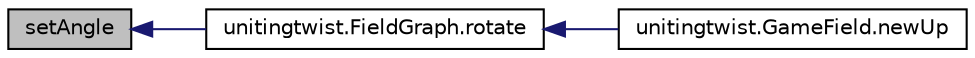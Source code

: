 digraph "setAngle"
{
  edge [fontname="Helvetica",fontsize="10",labelfontname="Helvetica",labelfontsize="10"];
  node [fontname="Helvetica",fontsize="10",shape=record];
  rankdir="LR";
  Node45 [label="setAngle",height=0.2,width=0.4,color="black", fillcolor="grey75", style="filled", fontcolor="black"];
  Node45 -> Node46 [dir="back",color="midnightblue",fontsize="10",style="solid",fontname="Helvetica"];
  Node46 [label="unitingtwist.FieldGraph.rotate",height=0.2,width=0.4,color="black", fillcolor="white", style="filled",URL="$classunitingtwist_1_1_field_graph.html#a523014438b1a8318ec0915c2ce0a3430",tooltip="The projection matrix used to rotate points by angles. "];
  Node46 -> Node47 [dir="back",color="midnightblue",fontsize="10",style="solid",fontname="Helvetica"];
  Node47 [label="unitingtwist.GameField.newUp",height=0.2,width=0.4,color="black", fillcolor="white", style="filled",URL="$classunitingtwist_1_1_game_field.html#ab34cc8f938ea1126a03a701bd6e155a1"];
}
